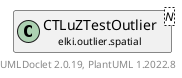@startuml
    remove .*\.(Instance|Par|Parameterizer|Factory)$
    set namespaceSeparator none
    hide empty fields
    hide empty methods

    class "<size:14>CTLuZTestOutlier.Par\n<size:10>elki.outlier.spatial" as elki.outlier.spatial.CTLuZTestOutlier.Par<N> {
        +make(): CTLuZTestOutlier<N>
    }

    abstract class "<size:14>AbstractNeighborhoodOutlier.Par\n<size:10>elki.outlier.spatial" as elki.outlier.spatial.AbstractNeighborhoodOutlier.Par<N>
    class "<size:14>CTLuZTestOutlier\n<size:10>elki.outlier.spatial" as elki.outlier.spatial.CTLuZTestOutlier<N> [[CTLuZTestOutlier.html]]

    elki.outlier.spatial.AbstractNeighborhoodOutlier.Par <|-- elki.outlier.spatial.CTLuZTestOutlier.Par
    elki.outlier.spatial.CTLuZTestOutlier +-- elki.outlier.spatial.CTLuZTestOutlier.Par

    center footer UMLDoclet 2.0.19, PlantUML 1.2022.8
@enduml
